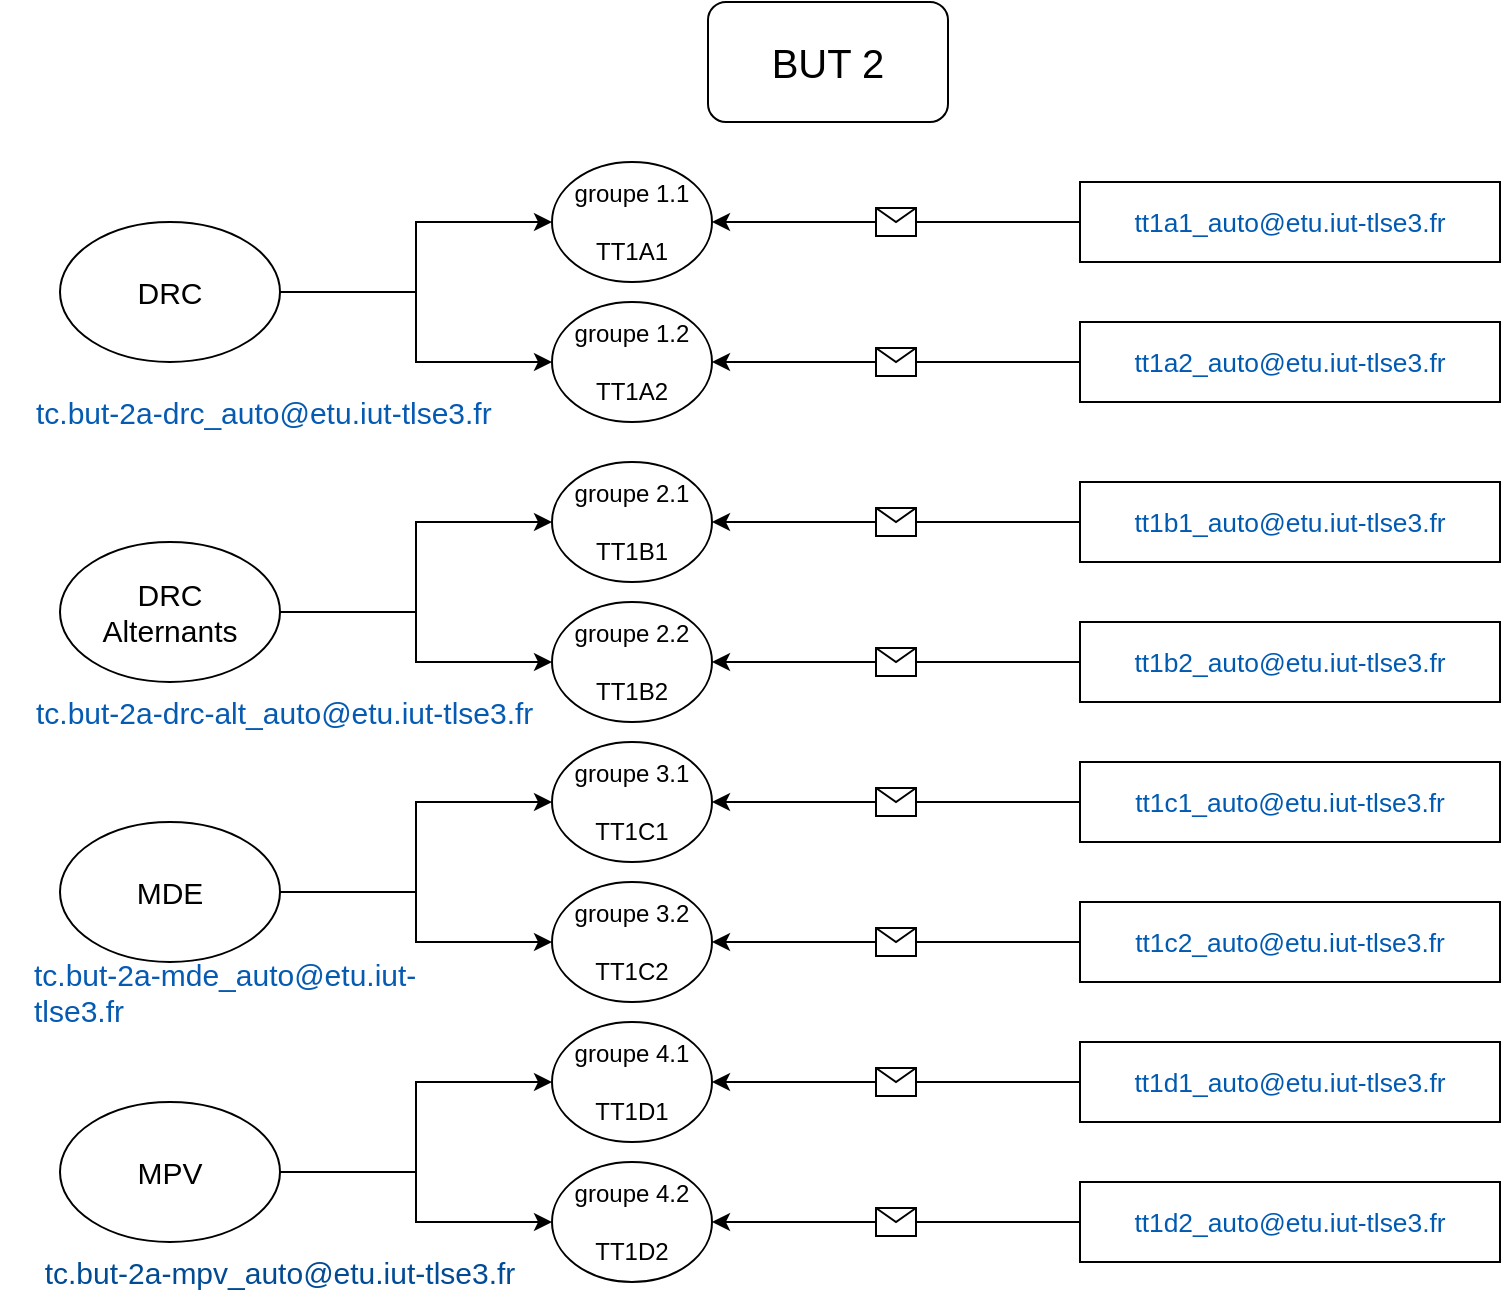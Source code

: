<mxfile version="22.1.5" type="github">
  <diagram name="Page-1" id="LkRhmX5udIgWVVvKP2tT">
    <mxGraphModel dx="1543" dy="1097" grid="1" gridSize="10" guides="1" tooltips="1" connect="1" arrows="1" fold="1" page="1" pageScale="1" pageWidth="827" pageHeight="1169" math="0" shadow="0">
      <root>
        <mxCell id="0" />
        <mxCell id="1" parent="0" />
        <mxCell id="s7MB-vvQS7g_MF5XI4Nz-1" value="BUT 2" style="rounded=1;whiteSpace=wrap;html=1;fontSize=20;" parent="1" vertex="1">
          <mxGeometry x="354" y="10" width="120" height="60" as="geometry" />
        </mxCell>
        <mxCell id="s7MB-vvQS7g_MF5XI4Nz-13" style="edgeStyle=orthogonalEdgeStyle;rounded=0;orthogonalLoop=1;jettySize=auto;html=1;entryX=0;entryY=0.5;entryDx=0;entryDy=0;" parent="1" source="s7MB-vvQS7g_MF5XI4Nz-4" target="s7MB-vvQS7g_MF5XI4Nz-10" edge="1">
          <mxGeometry relative="1" as="geometry" />
        </mxCell>
        <mxCell id="s7MB-vvQS7g_MF5XI4Nz-14" style="edgeStyle=orthogonalEdgeStyle;rounded=0;orthogonalLoop=1;jettySize=auto;html=1;exitX=1;exitY=0.5;exitDx=0;exitDy=0;entryX=0;entryY=0.5;entryDx=0;entryDy=0;" parent="1" source="s7MB-vvQS7g_MF5XI4Nz-4" target="s7MB-vvQS7g_MF5XI4Nz-12" edge="1">
          <mxGeometry relative="1" as="geometry" />
        </mxCell>
        <mxCell id="s7MB-vvQS7g_MF5XI4Nz-4" value="DRC" style="ellipse;whiteSpace=wrap;html=1;fontSize=15;" parent="1" vertex="1">
          <mxGeometry x="30" y="120" width="110" height="70" as="geometry" />
        </mxCell>
        <mxCell id="s7MB-vvQS7g_MF5XI4Nz-25" style="edgeStyle=orthogonalEdgeStyle;rounded=0;orthogonalLoop=1;jettySize=auto;html=1;exitX=1;exitY=0.5;exitDx=0;exitDy=0;entryX=0;entryY=0.5;entryDx=0;entryDy=0;" parent="1" source="s7MB-vvQS7g_MF5XI4Nz-5" target="s7MB-vvQS7g_MF5XI4Nz-15" edge="1">
          <mxGeometry relative="1" as="geometry" />
        </mxCell>
        <mxCell id="s7MB-vvQS7g_MF5XI4Nz-26" style="edgeStyle=orthogonalEdgeStyle;rounded=0;orthogonalLoop=1;jettySize=auto;html=1;exitX=1;exitY=0.5;exitDx=0;exitDy=0;entryX=0;entryY=0.5;entryDx=0;entryDy=0;" parent="1" source="s7MB-vvQS7g_MF5XI4Nz-5" target="s7MB-vvQS7g_MF5XI4Nz-16" edge="1">
          <mxGeometry relative="1" as="geometry" />
        </mxCell>
        <mxCell id="s7MB-vvQS7g_MF5XI4Nz-5" value="DRC&lt;br&gt;Alternants" style="ellipse;whiteSpace=wrap;html=1;fontSize=15;" parent="1" vertex="1">
          <mxGeometry x="30" y="280" width="110" height="70" as="geometry" />
        </mxCell>
        <mxCell id="s7MB-vvQS7g_MF5XI4Nz-29" style="edgeStyle=orthogonalEdgeStyle;rounded=0;orthogonalLoop=1;jettySize=auto;html=1;exitX=1;exitY=0.5;exitDx=0;exitDy=0;entryX=0;entryY=0.5;entryDx=0;entryDy=0;" parent="1" source="s7MB-vvQS7g_MF5XI4Nz-8" target="s7MB-vvQS7g_MF5XI4Nz-20" edge="1">
          <mxGeometry relative="1" as="geometry" />
        </mxCell>
        <mxCell id="s7MB-vvQS7g_MF5XI4Nz-30" style="edgeStyle=orthogonalEdgeStyle;rounded=0;orthogonalLoop=1;jettySize=auto;html=1;exitX=1;exitY=0.5;exitDx=0;exitDy=0;entryX=0;entryY=0.5;entryDx=0;entryDy=0;" parent="1" source="s7MB-vvQS7g_MF5XI4Nz-8" target="s7MB-vvQS7g_MF5XI4Nz-19" edge="1">
          <mxGeometry relative="1" as="geometry" />
        </mxCell>
        <mxCell id="s7MB-vvQS7g_MF5XI4Nz-8" value="MPV" style="ellipse;whiteSpace=wrap;html=1;fontSize=15;" parent="1" vertex="1">
          <mxGeometry x="30" y="560" width="110" height="70" as="geometry" />
        </mxCell>
        <mxCell id="s7MB-vvQS7g_MF5XI4Nz-27" style="edgeStyle=orthogonalEdgeStyle;rounded=0;orthogonalLoop=1;jettySize=auto;html=1;exitX=1;exitY=0.5;exitDx=0;exitDy=0;entryX=0;entryY=0.5;entryDx=0;entryDy=0;" parent="1" source="s7MB-vvQS7g_MF5XI4Nz-9" target="s7MB-vvQS7g_MF5XI4Nz-18" edge="1">
          <mxGeometry relative="1" as="geometry" />
        </mxCell>
        <mxCell id="s7MB-vvQS7g_MF5XI4Nz-28" style="edgeStyle=orthogonalEdgeStyle;rounded=0;orthogonalLoop=1;jettySize=auto;html=1;exitX=1;exitY=0.5;exitDx=0;exitDy=0;entryX=0;entryY=0.5;entryDx=0;entryDy=0;" parent="1" source="s7MB-vvQS7g_MF5XI4Nz-9" target="s7MB-vvQS7g_MF5XI4Nz-17" edge="1">
          <mxGeometry relative="1" as="geometry" />
        </mxCell>
        <mxCell id="s7MB-vvQS7g_MF5XI4Nz-9" value="MDE" style="ellipse;whiteSpace=wrap;html=1;fontSize=15;" parent="1" vertex="1">
          <mxGeometry x="30" y="420" width="110" height="70" as="geometry" />
        </mxCell>
        <mxCell id="s7MB-vvQS7g_MF5XI4Nz-10" value="groupe 1.1&lt;br style=&quot;font-size: 12px;&quot;&gt;&lt;br style=&quot;font-size: 12px;&quot;&gt;TT1A1" style="ellipse;whiteSpace=wrap;html=1;fontSize=12;" parent="1" vertex="1">
          <mxGeometry x="276" y="90" width="80" height="60" as="geometry" />
        </mxCell>
        <mxCell id="s7MB-vvQS7g_MF5XI4Nz-12" value="groupe 1.2&lt;br style=&quot;font-size: 12px;&quot;&gt;&lt;br style=&quot;font-size: 12px;&quot;&gt;TT1A2" style="ellipse;whiteSpace=wrap;html=1;fontSize=12;" parent="1" vertex="1">
          <mxGeometry x="276" y="160" width="80" height="60" as="geometry" />
        </mxCell>
        <mxCell id="s7MB-vvQS7g_MF5XI4Nz-15" value="groupe 2.1&lt;br style=&quot;font-size: 12px;&quot;&gt;&lt;br style=&quot;font-size: 12px;&quot;&gt;TT1B1" style="ellipse;whiteSpace=wrap;html=1;fontSize=12;" parent="1" vertex="1">
          <mxGeometry x="276" y="240" width="80" height="60" as="geometry" />
        </mxCell>
        <mxCell id="s7MB-vvQS7g_MF5XI4Nz-16" value="groupe 2.2&lt;br style=&quot;font-size: 12px;&quot;&gt;&lt;br style=&quot;font-size: 12px;&quot;&gt;TT1B2" style="ellipse;whiteSpace=wrap;html=1;fontSize=12;" parent="1" vertex="1">
          <mxGeometry x="276" y="310" width="80" height="60" as="geometry" />
        </mxCell>
        <mxCell id="s7MB-vvQS7g_MF5XI4Nz-17" value="groupe 3.2&lt;br style=&quot;font-size: 12px;&quot;&gt;&lt;br style=&quot;font-size: 12px;&quot;&gt;TT1C2" style="ellipse;whiteSpace=wrap;html=1;fontSize=12;" parent="1" vertex="1">
          <mxGeometry x="276" y="450" width="80" height="60" as="geometry" />
        </mxCell>
        <mxCell id="s7MB-vvQS7g_MF5XI4Nz-18" value="groupe 3.1&lt;br style=&quot;font-size: 12px;&quot;&gt;&lt;br style=&quot;font-size: 12px;&quot;&gt;TT1C1" style="ellipse;whiteSpace=wrap;html=1;fontSize=12;" parent="1" vertex="1">
          <mxGeometry x="276" y="380" width="80" height="60" as="geometry" />
        </mxCell>
        <mxCell id="s7MB-vvQS7g_MF5XI4Nz-19" value="groupe 4.2&lt;br style=&quot;font-size: 12px;&quot;&gt;&lt;br style=&quot;font-size: 12px;&quot;&gt;TT1D2" style="ellipse;whiteSpace=wrap;html=1;fontSize=12;" parent="1" vertex="1">
          <mxGeometry x="276" y="590" width="80" height="60" as="geometry" />
        </mxCell>
        <mxCell id="s7MB-vvQS7g_MF5XI4Nz-20" value="groupe 4.1&lt;br style=&quot;font-size: 12px;&quot;&gt;&lt;br style=&quot;font-size: 12px;&quot;&gt;TT1D1" style="ellipse;whiteSpace=wrap;html=1;fontSize=12;" parent="1" vertex="1">
          <mxGeometry x="276" y="520" width="80" height="60" as="geometry" />
        </mxCell>
        <mxCell id="s7MB-vvQS7g_MF5XI4Nz-35" value="" style="endArrow=classic;html=1;rounded=0;entryX=1;entryY=0.5;entryDx=0;entryDy=0;exitX=0;exitY=0.5;exitDx=0;exitDy=0;" parent="1" source="s7MB-vvQS7g_MF5XI4Nz-37" target="s7MB-vvQS7g_MF5XI4Nz-10" edge="1">
          <mxGeometry relative="1" as="geometry">
            <mxPoint x="520" y="120" as="sourcePoint" />
            <mxPoint x="450" y="120" as="targetPoint" />
          </mxGeometry>
        </mxCell>
        <mxCell id="s7MB-vvQS7g_MF5XI4Nz-36" value="" style="shape=message;html=1;outlineConnect=0;" parent="s7MB-vvQS7g_MF5XI4Nz-35" vertex="1">
          <mxGeometry width="20" height="14" relative="1" as="geometry">
            <mxPoint x="-10" y="-7" as="offset" />
          </mxGeometry>
        </mxCell>
        <mxCell id="s7MB-vvQS7g_MF5XI4Nz-37" value="&lt;a href=&quot;mailto:tt1a1_auto@etu.iut-tlse3.fr&quot; style=&quot;box-sizing: inherit; font-family: Raleway, sans-serif; font-size: 1.1em; background-color: rgb(255, 255, 255); line-height: inherit; color: rgb(0, 90, 178); text-decoration-line: none; cursor: pointer; margin: 0px; padding: 0px; border: 0px; text-size-adjust: 100%; font-variant-numeric: inherit; font-variant-east-asian: inherit; font-variant-alternates: inherit; font-variant-position: inherit; font-stretch: inherit; font-optical-sizing: inherit; font-kerning: inherit; font-feature-settings: inherit; font-variation-settings: inherit; vertical-align: baseline; transition: background-color 300ms ease-out 0s; -webkit-tap-highlight-color: rgba(0, 0, 0, 0); outline: 0px; text-align: left;&quot;&gt;tt1a1_auto@etu.iut-tlse3.fr&lt;/a&gt;" style="rounded=0;whiteSpace=wrap;html=1;fontStyle=0" parent="1" vertex="1">
          <mxGeometry x="540" y="100" width="210" height="40" as="geometry" />
        </mxCell>
        <mxCell id="s7MB-vvQS7g_MF5XI4Nz-38" value="&lt;a href=&quot;mailto:tt1a2_auto@etu.iut-tlse3.fr&quot; style=&quot;box-sizing: inherit; font-family: Raleway, sans-serif; font-size: 1.1em; background-color: rgb(255, 255, 255); line-height: inherit; color: rgb(0, 90, 178); text-decoration-line: none; cursor: pointer; margin: 0px; padding: 0px; border: 0px; text-size-adjust: 100%; font-variant-numeric: inherit; font-variant-east-asian: inherit; font-variant-alternates: inherit; font-variant-position: inherit; font-weight: 400; font-stretch: inherit; font-optical-sizing: inherit; font-kerning: inherit; font-feature-settings: inherit; font-variation-settings: inherit; vertical-align: baseline; transition: background-color 300ms ease-out 0s; -webkit-tap-highlight-color: rgba(0, 0, 0, 0); outline: 0px; text-align: left;&quot;&gt;tt1a2_auto@etu.iut-tlse3.fr&lt;/a&gt;" style="rounded=0;whiteSpace=wrap;html=1;fontStyle=1" parent="1" vertex="1">
          <mxGeometry x="540" y="170" width="210" height="40" as="geometry" />
        </mxCell>
        <mxCell id="s7MB-vvQS7g_MF5XI4Nz-39" value="&lt;a href=&quot;mailto:tt1b1_auto@etu.iut-tlse3.fr&quot; style=&quot;box-sizing: inherit; font-family: Raleway, sans-serif; font-size: 1.1em; background-color: rgb(255, 255, 255); line-height: inherit; color: rgb(0, 90, 178); text-decoration-line: none; cursor: pointer; margin: 0px; padding: 0px; border: 0px; text-size-adjust: 100%; font-variant-numeric: inherit; font-variant-east-asian: inherit; font-variant-alternates: inherit; font-variant-position: inherit; font-weight: 400; font-stretch: inherit; font-optical-sizing: inherit; font-kerning: inherit; font-feature-settings: inherit; font-variation-settings: inherit; vertical-align: baseline; transition: background-color 300ms ease-out 0s; -webkit-tap-highlight-color: rgba(0, 0, 0, 0); outline: 0px; text-align: left;&quot;&gt;tt1b1_auto@etu.iut-tlse3.fr&lt;/a&gt;" style="rounded=0;whiteSpace=wrap;html=1;fontStyle=1" parent="1" vertex="1">
          <mxGeometry x="540" y="250" width="210" height="40" as="geometry" />
        </mxCell>
        <mxCell id="s7MB-vvQS7g_MF5XI4Nz-40" value="&lt;a href=&quot;mailto:tt1b2_auto@etu.iut-tlse3.fr&quot; style=&quot;box-sizing: inherit; font-family: Raleway, sans-serif; font-size: 1.1em; background-color: rgb(255, 255, 255); line-height: inherit; color: rgb(0, 90, 178); text-decoration-line: none; cursor: pointer; margin: 0px; padding: 0px; border: 0px; text-size-adjust: 100%; font-variant-numeric: inherit; font-variant-east-asian: inherit; font-variant-alternates: inherit; font-variant-position: inherit; font-weight: 400; font-stretch: inherit; font-optical-sizing: inherit; font-kerning: inherit; font-feature-settings: inherit; font-variation-settings: inherit; vertical-align: baseline; transition: background-color 300ms ease-out 0s; -webkit-tap-highlight-color: rgba(0, 0, 0, 0); outline: 0px; text-align: left;&quot;&gt;tt1b2_auto@etu.iut-tlse3.fr&lt;/a&gt;" style="rounded=0;whiteSpace=wrap;html=1;fontStyle=1" parent="1" vertex="1">
          <mxGeometry x="540" y="320" width="210" height="40" as="geometry" />
        </mxCell>
        <mxCell id="s7MB-vvQS7g_MF5XI4Nz-41" value="&lt;a href=&quot;mailto:tt1c1_auto@etu.iut-tlse3.fr&quot; style=&quot;box-sizing: inherit; font-family: Raleway, sans-serif; font-size: 1.1em; background-color: rgb(255, 255, 255); line-height: inherit; color: rgb(0, 90, 178); text-decoration-line: none; cursor: pointer; margin: 0px; padding: 0px; border: 0px; text-size-adjust: 100%; font-variant-numeric: inherit; font-variant-east-asian: inherit; font-variant-alternates: inherit; font-variant-position: inherit; font-weight: 400; font-stretch: inherit; font-optical-sizing: inherit; font-kerning: inherit; font-feature-settings: inherit; font-variation-settings: inherit; vertical-align: baseline; transition: background-color 300ms ease-out 0s; -webkit-tap-highlight-color: rgba(0, 0, 0, 0); outline: 0px; text-align: left;&quot;&gt;tt1c1_auto@etu.iut-tlse3.fr&lt;/a&gt;" style="rounded=0;whiteSpace=wrap;html=1;fontStyle=1" parent="1" vertex="1">
          <mxGeometry x="540" y="390" width="210" height="40" as="geometry" />
        </mxCell>
        <mxCell id="s7MB-vvQS7g_MF5XI4Nz-42" value="&lt;a href=&quot;mailto:tt1c2_auto@etu.iut-tlse3.fr&quot; style=&quot;box-sizing: inherit; font-family: Raleway, sans-serif; font-size: 1.1em; background-color: rgb(255, 255, 255); line-height: inherit; color: rgb(0, 90, 178); text-decoration-line: none; cursor: pointer; margin: 0px; padding: 0px; border: 0px; text-size-adjust: 100%; font-variant-numeric: inherit; font-variant-east-asian: inherit; font-variant-alternates: inherit; font-variant-position: inherit; font-weight: 400; font-stretch: inherit; font-optical-sizing: inherit; font-kerning: inherit; font-feature-settings: inherit; font-variation-settings: inherit; vertical-align: baseline; transition: background-color 300ms ease-out 0s; -webkit-tap-highlight-color: rgba(0, 0, 0, 0); outline: 0px; text-align: left;&quot;&gt;tt1c2_auto@etu.iut-tlse3.fr&lt;/a&gt;" style="rounded=0;whiteSpace=wrap;html=1;fontStyle=1" parent="1" vertex="1">
          <mxGeometry x="540" y="460" width="210" height="40" as="geometry" />
        </mxCell>
        <mxCell id="s7MB-vvQS7g_MF5XI4Nz-43" value="&lt;a href=&quot;mailto:tt1d1_auto@etu.iut-tlse3.fr&quot; style=&quot;box-sizing: inherit; font-family: Raleway, sans-serif; font-size: 1.1em; background-color: rgb(255, 255, 255); line-height: inherit; color: rgb(0, 90, 178); text-decoration-line: none; cursor: pointer; margin: 0px; padding: 0px; border: 0px; text-size-adjust: 100%; font-variant-numeric: inherit; font-variant-east-asian: inherit; font-variant-alternates: inherit; font-variant-position: inherit; font-weight: 400; font-stretch: inherit; font-optical-sizing: inherit; font-kerning: inherit; font-feature-settings: inherit; font-variation-settings: inherit; vertical-align: baseline; transition: background-color 300ms ease-out 0s; -webkit-tap-highlight-color: rgba(0, 0, 0, 0); outline: 0px; text-align: left;&quot;&gt;tt1d1_auto@etu.iut-tlse3.fr&lt;/a&gt;" style="rounded=0;whiteSpace=wrap;html=1;fontStyle=1" parent="1" vertex="1">
          <mxGeometry x="540" y="530" width="210" height="40" as="geometry" />
        </mxCell>
        <mxCell id="s7MB-vvQS7g_MF5XI4Nz-44" value="&lt;a href=&quot;mailto:tt1d2_auto@etu.iut-tlse3.fr&quot; style=&quot;box-sizing: inherit; font-family: Raleway, sans-serif; font-size: 1.1em; background-color: rgb(255, 255, 255); line-height: inherit; color: rgb(0, 90, 178); text-decoration-line: none; cursor: pointer; margin: 0px; padding: 0px; border: 0px; text-size-adjust: 100%; font-variant-numeric: inherit; font-variant-east-asian: inherit; font-variant-alternates: inherit; font-variant-position: inherit; font-weight: 400; font-stretch: inherit; font-optical-sizing: inherit; font-kerning: inherit; font-feature-settings: inherit; font-variation-settings: inherit; vertical-align: baseline; transition: background-color 300ms ease-out 0s; -webkit-tap-highlight-color: rgba(0, 0, 0, 0); outline: 0px; text-align: left;&quot;&gt;tt1d2_auto@etu.iut-tlse3.fr&lt;/a&gt;" style="rounded=0;whiteSpace=wrap;html=1;fontStyle=1" parent="1" vertex="1">
          <mxGeometry x="540" y="600" width="210" height="40" as="geometry" />
        </mxCell>
        <mxCell id="s7MB-vvQS7g_MF5XI4Nz-49" value="" style="endArrow=classic;html=1;rounded=0;entryX=1;entryY=0.5;entryDx=0;entryDy=0;exitX=0;exitY=0.5;exitDx=0;exitDy=0;" parent="1" source="s7MB-vvQS7g_MF5XI4Nz-40" target="s7MB-vvQS7g_MF5XI4Nz-16" edge="1">
          <mxGeometry relative="1" as="geometry">
            <mxPoint x="550" y="130" as="sourcePoint" />
            <mxPoint x="290" y="130" as="targetPoint" />
          </mxGeometry>
        </mxCell>
        <mxCell id="s7MB-vvQS7g_MF5XI4Nz-50" value="" style="shape=message;html=1;outlineConnect=0;" parent="s7MB-vvQS7g_MF5XI4Nz-49" vertex="1">
          <mxGeometry width="20" height="14" relative="1" as="geometry">
            <mxPoint x="-10" y="-7" as="offset" />
          </mxGeometry>
        </mxCell>
        <mxCell id="s7MB-vvQS7g_MF5XI4Nz-51" value="" style="endArrow=classic;html=1;rounded=0;entryX=1;entryY=0.5;entryDx=0;entryDy=0;exitX=0;exitY=0.5;exitDx=0;exitDy=0;" parent="1" source="s7MB-vvQS7g_MF5XI4Nz-38" target="s7MB-vvQS7g_MF5XI4Nz-12" edge="1">
          <mxGeometry relative="1" as="geometry">
            <mxPoint x="560" y="140" as="sourcePoint" />
            <mxPoint x="300" y="140" as="targetPoint" />
          </mxGeometry>
        </mxCell>
        <mxCell id="s7MB-vvQS7g_MF5XI4Nz-52" value="" style="shape=message;html=1;outlineConnect=0;" parent="s7MB-vvQS7g_MF5XI4Nz-51" vertex="1">
          <mxGeometry width="20" height="14" relative="1" as="geometry">
            <mxPoint x="-10" y="-7" as="offset" />
          </mxGeometry>
        </mxCell>
        <mxCell id="s7MB-vvQS7g_MF5XI4Nz-53" value="" style="endArrow=classic;html=1;rounded=0;entryX=1;entryY=0.5;entryDx=0;entryDy=0;exitX=0;exitY=0.5;exitDx=0;exitDy=0;" parent="1" source="s7MB-vvQS7g_MF5XI4Nz-39" target="s7MB-vvQS7g_MF5XI4Nz-15" edge="1">
          <mxGeometry relative="1" as="geometry">
            <mxPoint x="560" y="210" as="sourcePoint" />
            <mxPoint x="300" y="210" as="targetPoint" />
          </mxGeometry>
        </mxCell>
        <mxCell id="s7MB-vvQS7g_MF5XI4Nz-54" value="" style="shape=message;html=1;outlineConnect=0;" parent="s7MB-vvQS7g_MF5XI4Nz-53" vertex="1">
          <mxGeometry width="20" height="14" relative="1" as="geometry">
            <mxPoint x="-10" y="-7" as="offset" />
          </mxGeometry>
        </mxCell>
        <mxCell id="s7MB-vvQS7g_MF5XI4Nz-55" value="" style="endArrow=classic;html=1;rounded=0;entryX=1;entryY=0.5;entryDx=0;entryDy=0;exitX=0;exitY=0.5;exitDx=0;exitDy=0;" parent="1" source="s7MB-vvQS7g_MF5XI4Nz-41" target="s7MB-vvQS7g_MF5XI4Nz-18" edge="1">
          <mxGeometry relative="1" as="geometry">
            <mxPoint x="550" y="350" as="sourcePoint" />
            <mxPoint x="290" y="350" as="targetPoint" />
          </mxGeometry>
        </mxCell>
        <mxCell id="s7MB-vvQS7g_MF5XI4Nz-56" value="" style="shape=message;html=1;outlineConnect=0;" parent="s7MB-vvQS7g_MF5XI4Nz-55" vertex="1">
          <mxGeometry width="20" height="14" relative="1" as="geometry">
            <mxPoint x="-10" y="-7" as="offset" />
          </mxGeometry>
        </mxCell>
        <mxCell id="s7MB-vvQS7g_MF5XI4Nz-57" value="" style="endArrow=classic;html=1;rounded=0;entryX=1;entryY=0.5;entryDx=0;entryDy=0;exitX=0;exitY=0.5;exitDx=0;exitDy=0;" parent="1" source="s7MB-vvQS7g_MF5XI4Nz-42" target="s7MB-vvQS7g_MF5XI4Nz-17" edge="1">
          <mxGeometry relative="1" as="geometry">
            <mxPoint x="550" y="420" as="sourcePoint" />
            <mxPoint x="290" y="420" as="targetPoint" />
          </mxGeometry>
        </mxCell>
        <mxCell id="s7MB-vvQS7g_MF5XI4Nz-58" value="" style="shape=message;html=1;outlineConnect=0;" parent="s7MB-vvQS7g_MF5XI4Nz-57" vertex="1">
          <mxGeometry width="20" height="14" relative="1" as="geometry">
            <mxPoint x="-10" y="-7" as="offset" />
          </mxGeometry>
        </mxCell>
        <mxCell id="s7MB-vvQS7g_MF5XI4Nz-59" value="" style="endArrow=classic;html=1;rounded=0;entryX=1;entryY=0.5;entryDx=0;entryDy=0;exitX=0;exitY=0.5;exitDx=0;exitDy=0;" parent="1" source="s7MB-vvQS7g_MF5XI4Nz-43" target="s7MB-vvQS7g_MF5XI4Nz-20" edge="1">
          <mxGeometry relative="1" as="geometry">
            <mxPoint x="550" y="490" as="sourcePoint" />
            <mxPoint x="290" y="490" as="targetPoint" />
          </mxGeometry>
        </mxCell>
        <mxCell id="s7MB-vvQS7g_MF5XI4Nz-60" value="" style="shape=message;html=1;outlineConnect=0;" parent="s7MB-vvQS7g_MF5XI4Nz-59" vertex="1">
          <mxGeometry width="20" height="14" relative="1" as="geometry">
            <mxPoint x="-10" y="-7" as="offset" />
          </mxGeometry>
        </mxCell>
        <mxCell id="s7MB-vvQS7g_MF5XI4Nz-61" value="" style="endArrow=classic;html=1;rounded=0;entryX=1;entryY=0.5;entryDx=0;entryDy=0;exitX=0;exitY=0.5;exitDx=0;exitDy=0;" parent="1" source="s7MB-vvQS7g_MF5XI4Nz-44" target="s7MB-vvQS7g_MF5XI4Nz-19" edge="1">
          <mxGeometry relative="1" as="geometry">
            <mxPoint x="550" y="560" as="sourcePoint" />
            <mxPoint x="290" y="560" as="targetPoint" />
          </mxGeometry>
        </mxCell>
        <mxCell id="s7MB-vvQS7g_MF5XI4Nz-62" value="" style="shape=message;html=1;outlineConnect=0;" parent="s7MB-vvQS7g_MF5XI4Nz-61" vertex="1">
          <mxGeometry width="20" height="14" relative="1" as="geometry">
            <mxPoint x="-10" y="-7" as="offset" />
          </mxGeometry>
        </mxCell>
        <mxCell id="s7MB-vvQS7g_MF5XI4Nz-72" value="&lt;h1 style=&quot;box-sizing: inherit; font-size: 15px; margin: 0px 0px 0.6em; padding: 10px 1rem 0px; text-rendering: optimizelegibility; line-height: inherit; border: 0px; text-size-adjust: 100%; font-variant-numeric: inherit; font-variant-east-asian: inherit; font-variant-alternates: inherit; font-variant-position: inherit; font-stretch: inherit; font-optical-sizing: inherit; font-kerning: inherit; font-feature-settings: inherit; font-variation-settings: inherit; vertical-align: baseline;&quot;&gt;&lt;span style=&quot;font-weight: normal; font-size: 15px;&quot;&gt;tc.but-2a-drc_auto@etu.iut-tlse3.fr&lt;/span&gt;&lt;/h1&gt;" style="text;html=1;strokeColor=none;fillColor=none;align=left;verticalAlign=middle;whiteSpace=wrap;rounded=0;fontStyle=0;fontSize=15;fontColor=#055ab2;labelBorderColor=none;fontFamily=Helvetica;" parent="1" vertex="1">
          <mxGeometry y="200" width="270" height="30" as="geometry" />
        </mxCell>
        <mxCell id="s7MB-vvQS7g_MF5XI4Nz-74" value="&lt;h1 style=&quot;box-sizing: inherit; font-family: Raleway, sans-serif; font-size: 15px; margin: 0px 0px 0.6em; padding: 10px 1rem 0px; font-weight: 100; text-rendering: optimizelegibility; line-height: inherit; border: 0px; text-size-adjust: 100%; font-variant-numeric: inherit; font-variant-east-asian: inherit; font-variant-alternates: inherit; font-variant-position: inherit; font-stretch: inherit; font-optical-sizing: inherit; font-kerning: inherit; font-feature-settings: inherit; font-variation-settings: inherit; vertical-align: baseline; text-align: start;&quot;&gt;tc.but-2a-mde_auto@etu.iut-tlse3.fr&lt;/h1&gt;" style="text;html=1;strokeColor=none;fillColor=none;align=center;verticalAlign=middle;whiteSpace=wrap;rounded=0;fontSize=15;fontColor=#055AB2;" parent="1" vertex="1">
          <mxGeometry y="490" width="270" height="30" as="geometry" />
        </mxCell>
        <mxCell id="s7MB-vvQS7g_MF5XI4Nz-75" value="&lt;h1 style=&quot;box-sizing: inherit; font-family: Raleway, sans-serif; font-size: 15px; margin: 0px 0px 0.6em; padding: 10px 1rem 0px; font-weight: 100; color: rgb(0, 75, 148); text-rendering: optimizelegibility; line-height: inherit; border: 0px; text-size-adjust: 100%; font-variant-numeric: inherit; font-variant-east-asian: inherit; font-variant-alternates: inherit; font-variant-position: inherit; font-stretch: inherit; font-optical-sizing: inherit; font-kerning: inherit; font-feature-settings: inherit; font-variation-settings: inherit; vertical-align: baseline; text-align: start;&quot;&gt;tc.but-2a-mpv_auto@etu.iut-tlse3.fr&lt;/h1&gt;" style="text;html=1;strokeColor=none;fillColor=none;align=center;verticalAlign=middle;whiteSpace=wrap;rounded=0;fontSize=15;" parent="1" vertex="1">
          <mxGeometry y="630" width="280" height="30" as="geometry" />
        </mxCell>
        <mxCell id="mfzl7yPazm54SCrmdIJB-1" value="&lt;h1 style=&quot;box-sizing: inherit; font-size: 15px; margin: 0px 0px 0.6em; padding: 10px 1rem 0px; text-rendering: optimizelegibility; line-height: inherit; border: 0px; text-size-adjust: 100%; font-variant-numeric: inherit; font-variant-east-asian: inherit; font-variant-alternates: inherit; font-variant-position: inherit; font-stretch: inherit; font-optical-sizing: inherit; font-kerning: inherit; font-feature-settings: inherit; font-variation-settings: inherit; vertical-align: baseline;&quot;&gt;&lt;span style=&quot;font-weight: normal; font-size: 15px;&quot;&gt;tc.but-2a-drc-alt_auto@etu.iut-tlse3.fr&lt;/span&gt;&lt;/h1&gt;" style="text;html=1;strokeColor=none;fillColor=none;align=left;verticalAlign=middle;whiteSpace=wrap;rounded=0;fontStyle=0;fontSize=15;fontColor=#055ab2;labelBorderColor=none;fontFamily=Helvetica;" vertex="1" parent="1">
          <mxGeometry y="350" width="290" height="30" as="geometry" />
        </mxCell>
      </root>
    </mxGraphModel>
  </diagram>
</mxfile>
